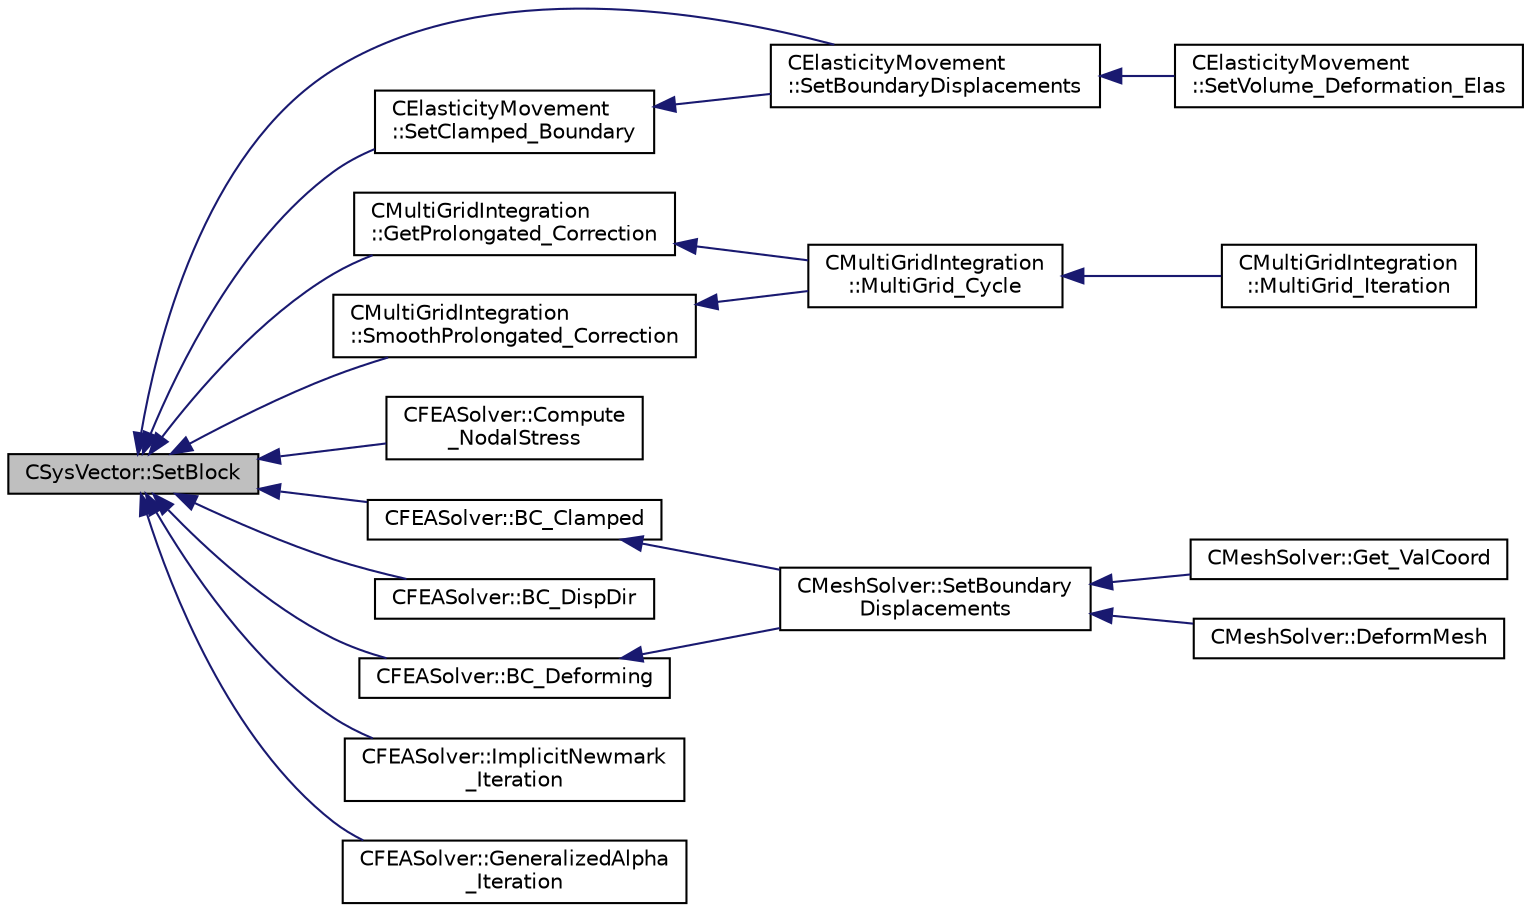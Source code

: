 digraph "CSysVector::SetBlock"
{
  edge [fontname="Helvetica",fontsize="10",labelfontname="Helvetica",labelfontsize="10"];
  node [fontname="Helvetica",fontsize="10",shape=record];
  rankdir="LR";
  Node329 [label="CSysVector::SetBlock",height=0.2,width=0.4,color="black", fillcolor="grey75", style="filled", fontcolor="black"];
  Node329 -> Node330 [dir="back",color="midnightblue",fontsize="10",style="solid",fontname="Helvetica"];
  Node330 [label="CElasticityMovement\l::SetBoundaryDisplacements",height=0.2,width=0.4,color="black", fillcolor="white", style="filled",URL="$class_c_elasticity_movement.html#a3029292283da23e9af447e4dfc8c8717",tooltip="Check the boundary vertex that are going to be moved. "];
  Node330 -> Node331 [dir="back",color="midnightblue",fontsize="10",style="solid",fontname="Helvetica"];
  Node331 [label="CElasticityMovement\l::SetVolume_Deformation_Elas",height=0.2,width=0.4,color="black", fillcolor="white", style="filled",URL="$class_c_elasticity_movement.html#a214b75ab52f6238cf321ec5834289b8e",tooltip="Grid deformation using the linear elasticity equations. "];
  Node329 -> Node332 [dir="back",color="midnightblue",fontsize="10",style="solid",fontname="Helvetica"];
  Node332 [label="CElasticityMovement\l::SetClamped_Boundary",height=0.2,width=0.4,color="black", fillcolor="white", style="filled",URL="$class_c_elasticity_movement.html#ac938fc2e77ca608b1b7e8b4104398f39",tooltip="Set the boundary displacements to 0. "];
  Node332 -> Node330 [dir="back",color="midnightblue",fontsize="10",style="solid",fontname="Helvetica"];
  Node329 -> Node333 [dir="back",color="midnightblue",fontsize="10",style="solid",fontname="Helvetica"];
  Node333 [label="CMultiGridIntegration\l::GetProlongated_Correction",height=0.2,width=0.4,color="black", fillcolor="white", style="filled",URL="$class_c_multi_grid_integration.html#a29bf9a6e27f43e6b71704d05105a648d",tooltip="Compute the fine grid correction from the coarse solution. "];
  Node333 -> Node334 [dir="back",color="midnightblue",fontsize="10",style="solid",fontname="Helvetica"];
  Node334 [label="CMultiGridIntegration\l::MultiGrid_Cycle",height=0.2,width=0.4,color="black", fillcolor="white", style="filled",URL="$class_c_multi_grid_integration.html#aa9a52a00a3417c465307ae6aea035f41",tooltip="Perform a Full-Approximation Storage (FAS) Multigrid. "];
  Node334 -> Node335 [dir="back",color="midnightblue",fontsize="10",style="solid",fontname="Helvetica"];
  Node335 [label="CMultiGridIntegration\l::MultiGrid_Iteration",height=0.2,width=0.4,color="black", fillcolor="white", style="filled",URL="$class_c_multi_grid_integration.html#af0b4014222a37402257b735d2ca32a81",tooltip="This subroutine calls the MultiGrid_Cycle and also prepare the multigrid levels and the monitoring..."];
  Node329 -> Node336 [dir="back",color="midnightblue",fontsize="10",style="solid",fontname="Helvetica"];
  Node336 [label="CMultiGridIntegration\l::SmoothProlongated_Correction",height=0.2,width=0.4,color="black", fillcolor="white", style="filled",URL="$class_c_multi_grid_integration.html#a81e4ca17ee9ecfabbad247e0b7e5f046",tooltip="Do an implicit smoothing of the prolongated correction. "];
  Node336 -> Node334 [dir="back",color="midnightblue",fontsize="10",style="solid",fontname="Helvetica"];
  Node329 -> Node337 [dir="back",color="midnightblue",fontsize="10",style="solid",fontname="Helvetica"];
  Node337 [label="CFEASolver::Compute\l_NodalStress",height=0.2,width=0.4,color="black", fillcolor="white", style="filled",URL="$class_c_f_e_a_solver.html#a62ca6eda046cfa13437ce136aa27dfee",tooltip="Compute the stress at the nodes for output purposes. "];
  Node329 -> Node338 [dir="back",color="midnightblue",fontsize="10",style="solid",fontname="Helvetica"];
  Node338 [label="CFEASolver::BC_Clamped",height=0.2,width=0.4,color="black", fillcolor="white", style="filled",URL="$class_c_f_e_a_solver.html#a79c005fc44ebf1d5cccdd09009376219",tooltip="Clamped boundary conditions. "];
  Node338 -> Node339 [dir="back",color="midnightblue",fontsize="10",style="solid",fontname="Helvetica"];
  Node339 [label="CMeshSolver::SetBoundary\lDisplacements",height=0.2,width=0.4,color="black", fillcolor="white", style="filled",URL="$class_c_mesh_solver.html#a8583f48eeef992c863a8e0595e87b70f",tooltip="Check the boundary vertex that are going to be moved. "];
  Node339 -> Node340 [dir="back",color="midnightblue",fontsize="10",style="solid",fontname="Helvetica"];
  Node340 [label="CMeshSolver::Get_ValCoord",height=0.2,width=0.4,color="black", fillcolor="white", style="filled",URL="$class_c_mesh_solver.html#a91bd5c2365d1a619c804311e0d5550cb",tooltip="Get the value of the reference coordinate to set on the element structure. "];
  Node339 -> Node341 [dir="back",color="midnightblue",fontsize="10",style="solid",fontname="Helvetica"];
  Node341 [label="CMeshSolver::DeformMesh",height=0.2,width=0.4,color="black", fillcolor="white", style="filled",URL="$class_c_mesh_solver.html#a9f95488da182ba844e5ea3cd0d613399",tooltip="Grid deformation using the linear elasticity equations. "];
  Node329 -> Node342 [dir="back",color="midnightblue",fontsize="10",style="solid",fontname="Helvetica"];
  Node342 [label="CFEASolver::BC_DispDir",height=0.2,width=0.4,color="black", fillcolor="white", style="filled",URL="$class_c_f_e_a_solver.html#a7c83ecc3e9034aa5aa06c52c90595b0b",tooltip="A virtual member. "];
  Node329 -> Node343 [dir="back",color="midnightblue",fontsize="10",style="solid",fontname="Helvetica"];
  Node343 [label="CFEASolver::BC_Deforming",height=0.2,width=0.4,color="black", fillcolor="white", style="filled",URL="$class_c_f_e_a_solver.html#a63255e4e5c0b3291e97dc4c00d1ccd3c",tooltip="Deformable boundary condition. "];
  Node343 -> Node339 [dir="back",color="midnightblue",fontsize="10",style="solid",fontname="Helvetica"];
  Node329 -> Node344 [dir="back",color="midnightblue",fontsize="10",style="solid",fontname="Helvetica"];
  Node344 [label="CFEASolver::ImplicitNewmark\l_Iteration",height=0.2,width=0.4,color="black", fillcolor="white", style="filled",URL="$class_c_f_e_a_solver.html#aa83ba08ae1eb93bd08512fd4b212d7bc",tooltip="Iterate using an implicit Newmark solver. "];
  Node329 -> Node345 [dir="back",color="midnightblue",fontsize="10",style="solid",fontname="Helvetica"];
  Node345 [label="CFEASolver::GeneralizedAlpha\l_Iteration",height=0.2,width=0.4,color="black", fillcolor="white", style="filled",URL="$class_c_f_e_a_solver.html#a78a7858bc1a78f4aa8c8ed748f270966",tooltip="Iterate using an implicit Generalized Alpha solver. "];
}
